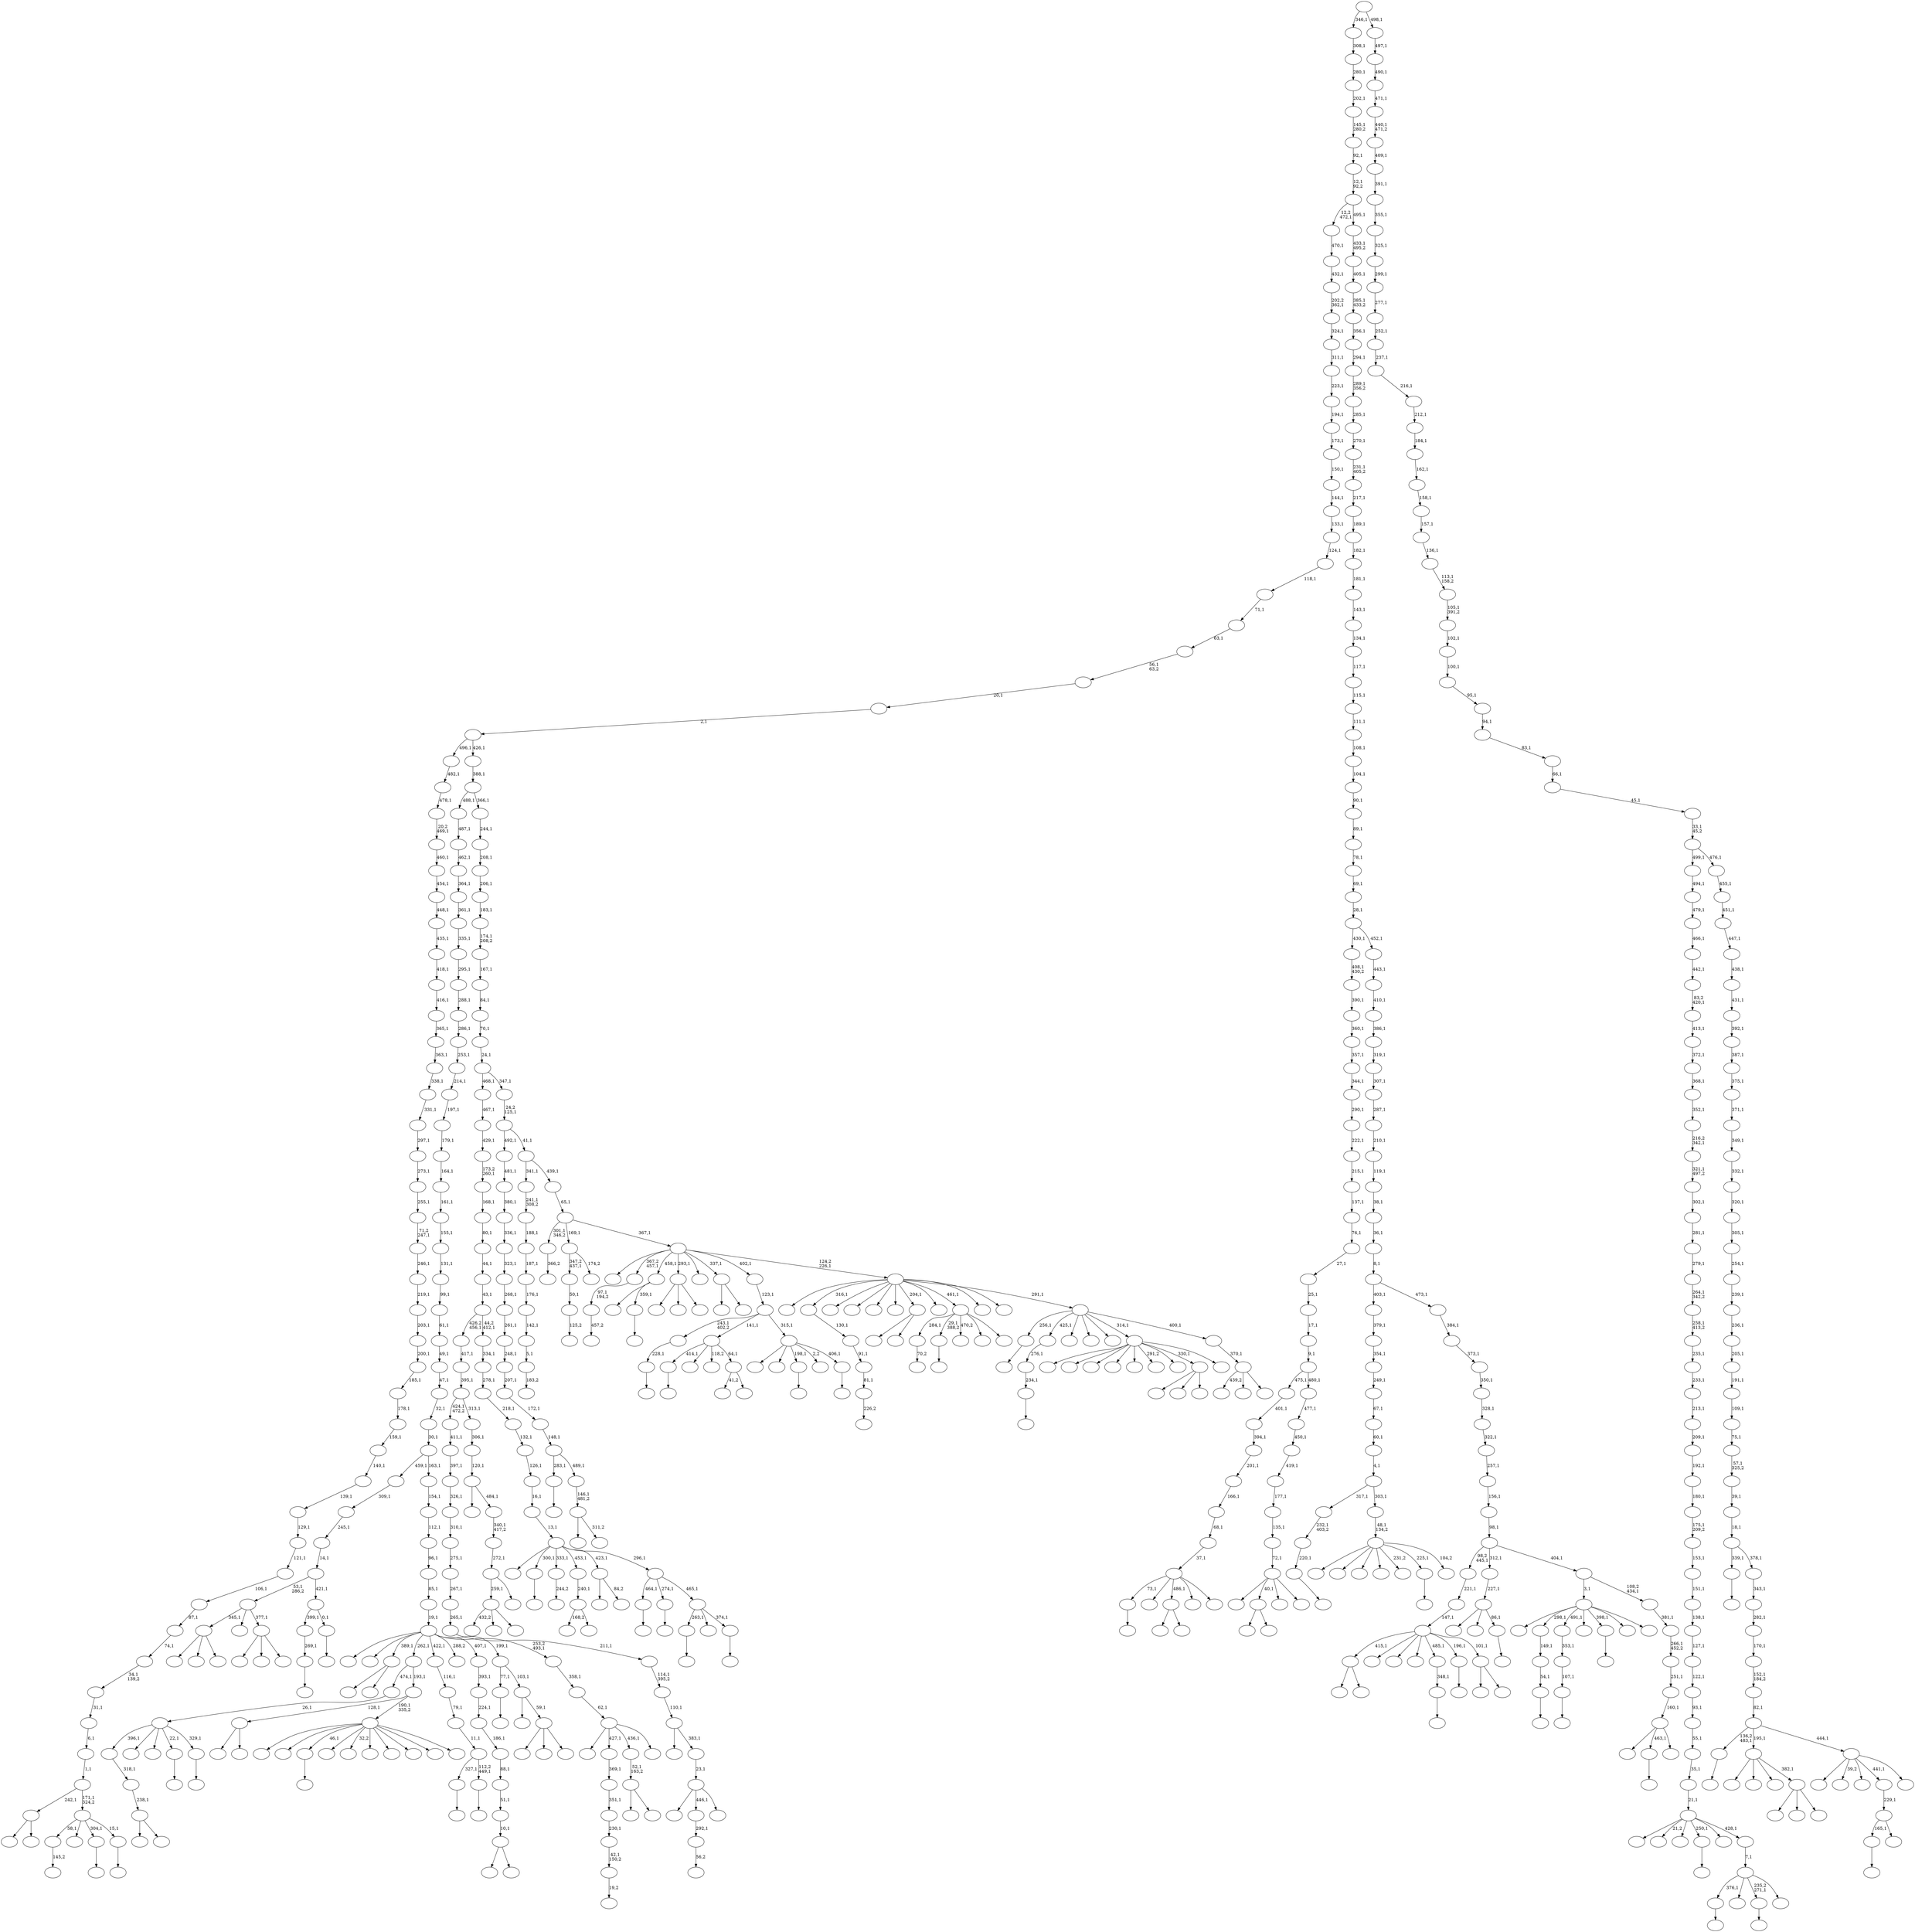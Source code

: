 digraph T {
	700 [label=""]
	699 [label=""]
	698 [label=""]
	697 [label=""]
	696 [label=""]
	695 [label=""]
	694 [label=""]
	693 [label=""]
	692 [label=""]
	691 [label=""]
	690 [label=""]
	689 [label=""]
	688 [label=""]
	687 [label=""]
	686 [label=""]
	685 [label=""]
	684 [label=""]
	683 [label=""]
	682 [label=""]
	681 [label=""]
	680 [label=""]
	679 [label=""]
	678 [label=""]
	677 [label=""]
	676 [label=""]
	675 [label=""]
	674 [label=""]
	673 [label=""]
	672 [label=""]
	671 [label=""]
	670 [label=""]
	669 [label=""]
	668 [label=""]
	667 [label=""]
	666 [label=""]
	665 [label=""]
	664 [label=""]
	663 [label=""]
	662 [label=""]
	661 [label=""]
	660 [label=""]
	659 [label=""]
	658 [label=""]
	657 [label=""]
	656 [label=""]
	655 [label=""]
	654 [label=""]
	653 [label=""]
	652 [label=""]
	651 [label=""]
	650 [label=""]
	649 [label=""]
	648 [label=""]
	647 [label=""]
	646 [label=""]
	645 [label=""]
	644 [label=""]
	643 [label=""]
	642 [label=""]
	641 [label=""]
	640 [label=""]
	639 [label=""]
	638 [label=""]
	637 [label=""]
	636 [label=""]
	635 [label=""]
	634 [label=""]
	633 [label=""]
	632 [label=""]
	631 [label=""]
	630 [label=""]
	629 [label=""]
	628 [label=""]
	627 [label=""]
	626 [label=""]
	625 [label=""]
	624 [label=""]
	623 [label=""]
	622 [label=""]
	621 [label=""]
	620 [label=""]
	619 [label=""]
	618 [label=""]
	617 [label=""]
	616 [label=""]
	615 [label=""]
	614 [label=""]
	613 [label=""]
	612 [label=""]
	611 [label=""]
	610 [label=""]
	609 [label=""]
	608 [label=""]
	607 [label=""]
	606 [label=""]
	605 [label=""]
	604 [label=""]
	603 [label=""]
	602 [label=""]
	601 [label=""]
	600 [label=""]
	599 [label=""]
	598 [label=""]
	597 [label=""]
	596 [label=""]
	595 [label=""]
	594 [label=""]
	593 [label=""]
	592 [label=""]
	591 [label=""]
	590 [label=""]
	589 [label=""]
	588 [label=""]
	587 [label=""]
	586 [label=""]
	585 [label=""]
	584 [label=""]
	583 [label=""]
	582 [label=""]
	581 [label=""]
	580 [label=""]
	579 [label=""]
	578 [label=""]
	577 [label=""]
	576 [label=""]
	575 [label=""]
	574 [label=""]
	573 [label=""]
	572 [label=""]
	571 [label=""]
	570 [label=""]
	569 [label=""]
	568 [label=""]
	567 [label=""]
	566 [label=""]
	565 [label=""]
	564 [label=""]
	563 [label=""]
	562 [label=""]
	561 [label=""]
	560 [label=""]
	559 [label=""]
	558 [label=""]
	557 [label=""]
	556 [label=""]
	555 [label=""]
	554 [label=""]
	553 [label=""]
	552 [label=""]
	551 [label=""]
	550 [label=""]
	549 [label=""]
	548 [label=""]
	547 [label=""]
	546 [label=""]
	545 [label=""]
	544 [label=""]
	543 [label=""]
	542 [label=""]
	541 [label=""]
	540 [label=""]
	539 [label=""]
	538 [label=""]
	537 [label=""]
	536 [label=""]
	535 [label=""]
	534 [label=""]
	533 [label=""]
	532 [label=""]
	531 [label=""]
	530 [label=""]
	529 [label=""]
	528 [label=""]
	527 [label=""]
	526 [label=""]
	525 [label=""]
	524 [label=""]
	523 [label=""]
	522 [label=""]
	521 [label=""]
	520 [label=""]
	519 [label=""]
	518 [label=""]
	517 [label=""]
	516 [label=""]
	515 [label=""]
	514 [label=""]
	513 [label=""]
	512 [label=""]
	511 [label=""]
	510 [label=""]
	509 [label=""]
	508 [label=""]
	507 [label=""]
	506 [label=""]
	505 [label=""]
	504 [label=""]
	503 [label=""]
	502 [label=""]
	501 [label=""]
	500 [label=""]
	499 [label=""]
	498 [label=""]
	497 [label=""]
	496 [label=""]
	495 [label=""]
	494 [label=""]
	493 [label=""]
	492 [label=""]
	491 [label=""]
	490 [label=""]
	489 [label=""]
	488 [label=""]
	487 [label=""]
	486 [label=""]
	485 [label=""]
	484 [label=""]
	483 [label=""]
	482 [label=""]
	481 [label=""]
	480 [label=""]
	479 [label=""]
	478 [label=""]
	477 [label=""]
	476 [label=""]
	475 [label=""]
	474 [label=""]
	473 [label=""]
	472 [label=""]
	471 [label=""]
	470 [label=""]
	469 [label=""]
	468 [label=""]
	467 [label=""]
	466 [label=""]
	465 [label=""]
	464 [label=""]
	463 [label=""]
	462 [label=""]
	461 [label=""]
	460 [label=""]
	459 [label=""]
	458 [label=""]
	457 [label=""]
	456 [label=""]
	455 [label=""]
	454 [label=""]
	453 [label=""]
	452 [label=""]
	451 [label=""]
	450 [label=""]
	449 [label=""]
	448 [label=""]
	447 [label=""]
	446 [label=""]
	445 [label=""]
	444 [label=""]
	443 [label=""]
	442 [label=""]
	441 [label=""]
	440 [label=""]
	439 [label=""]
	438 [label=""]
	437 [label=""]
	436 [label=""]
	435 [label=""]
	434 [label=""]
	433 [label=""]
	432 [label=""]
	431 [label=""]
	430 [label=""]
	429 [label=""]
	428 [label=""]
	427 [label=""]
	426 [label=""]
	425 [label=""]
	424 [label=""]
	423 [label=""]
	422 [label=""]
	421 [label=""]
	420 [label=""]
	419 [label=""]
	418 [label=""]
	417 [label=""]
	416 [label=""]
	415 [label=""]
	414 [label=""]
	413 [label=""]
	412 [label=""]
	411 [label=""]
	410 [label=""]
	409 [label=""]
	408 [label=""]
	407 [label=""]
	406 [label=""]
	405 [label=""]
	404 [label=""]
	403 [label=""]
	402 [label=""]
	401 [label=""]
	400 [label=""]
	399 [label=""]
	398 [label=""]
	397 [label=""]
	396 [label=""]
	395 [label=""]
	394 [label=""]
	393 [label=""]
	392 [label=""]
	391 [label=""]
	390 [label=""]
	389 [label=""]
	388 [label=""]
	387 [label=""]
	386 [label=""]
	385 [label=""]
	384 [label=""]
	383 [label=""]
	382 [label=""]
	381 [label=""]
	380 [label=""]
	379 [label=""]
	378 [label=""]
	377 [label=""]
	376 [label=""]
	375 [label=""]
	374 [label=""]
	373 [label=""]
	372 [label=""]
	371 [label=""]
	370 [label=""]
	369 [label=""]
	368 [label=""]
	367 [label=""]
	366 [label=""]
	365 [label=""]
	364 [label=""]
	363 [label=""]
	362 [label=""]
	361 [label=""]
	360 [label=""]
	359 [label=""]
	358 [label=""]
	357 [label=""]
	356 [label=""]
	355 [label=""]
	354 [label=""]
	353 [label=""]
	352 [label=""]
	351 [label=""]
	350 [label=""]
	349 [label=""]
	348 [label=""]
	347 [label=""]
	346 [label=""]
	345 [label=""]
	344 [label=""]
	343 [label=""]
	342 [label=""]
	341 [label=""]
	340 [label=""]
	339 [label=""]
	338 [label=""]
	337 [label=""]
	336 [label=""]
	335 [label=""]
	334 [label=""]
	333 [label=""]
	332 [label=""]
	331 [label=""]
	330 [label=""]
	329 [label=""]
	328 [label=""]
	327 [label=""]
	326 [label=""]
	325 [label=""]
	324 [label=""]
	323 [label=""]
	322 [label=""]
	321 [label=""]
	320 [label=""]
	319 [label=""]
	318 [label=""]
	317 [label=""]
	316 [label=""]
	315 [label=""]
	314 [label=""]
	313 [label=""]
	312 [label=""]
	311 [label=""]
	310 [label=""]
	309 [label=""]
	308 [label=""]
	307 [label=""]
	306 [label=""]
	305 [label=""]
	304 [label=""]
	303 [label=""]
	302 [label=""]
	301 [label=""]
	300 [label=""]
	299 [label=""]
	298 [label=""]
	297 [label=""]
	296 [label=""]
	295 [label=""]
	294 [label=""]
	293 [label=""]
	292 [label=""]
	291 [label=""]
	290 [label=""]
	289 [label=""]
	288 [label=""]
	287 [label=""]
	286 [label=""]
	285 [label=""]
	284 [label=""]
	283 [label=""]
	282 [label=""]
	281 [label=""]
	280 [label=""]
	279 [label=""]
	278 [label=""]
	277 [label=""]
	276 [label=""]
	275 [label=""]
	274 [label=""]
	273 [label=""]
	272 [label=""]
	271 [label=""]
	270 [label=""]
	269 [label=""]
	268 [label=""]
	267 [label=""]
	266 [label=""]
	265 [label=""]
	264 [label=""]
	263 [label=""]
	262 [label=""]
	261 [label=""]
	260 [label=""]
	259 [label=""]
	258 [label=""]
	257 [label=""]
	256 [label=""]
	255 [label=""]
	254 [label=""]
	253 [label=""]
	252 [label=""]
	251 [label=""]
	250 [label=""]
	249 [label=""]
	248 [label=""]
	247 [label=""]
	246 [label=""]
	245 [label=""]
	244 [label=""]
	243 [label=""]
	242 [label=""]
	241 [label=""]
	240 [label=""]
	239 [label=""]
	238 [label=""]
	237 [label=""]
	236 [label=""]
	235 [label=""]
	234 [label=""]
	233 [label=""]
	232 [label=""]
	231 [label=""]
	230 [label=""]
	229 [label=""]
	228 [label=""]
	227 [label=""]
	226 [label=""]
	225 [label=""]
	224 [label=""]
	223 [label=""]
	222 [label=""]
	221 [label=""]
	220 [label=""]
	219 [label=""]
	218 [label=""]
	217 [label=""]
	216 [label=""]
	215 [label=""]
	214 [label=""]
	213 [label=""]
	212 [label=""]
	211 [label=""]
	210 [label=""]
	209 [label=""]
	208 [label=""]
	207 [label=""]
	206 [label=""]
	205 [label=""]
	204 [label=""]
	203 [label=""]
	202 [label=""]
	201 [label=""]
	200 [label=""]
	199 [label=""]
	198 [label=""]
	197 [label=""]
	196 [label=""]
	195 [label=""]
	194 [label=""]
	193 [label=""]
	192 [label=""]
	191 [label=""]
	190 [label=""]
	189 [label=""]
	188 [label=""]
	187 [label=""]
	186 [label=""]
	185 [label=""]
	184 [label=""]
	183 [label=""]
	182 [label=""]
	181 [label=""]
	180 [label=""]
	179 [label=""]
	178 [label=""]
	177 [label=""]
	176 [label=""]
	175 [label=""]
	174 [label=""]
	173 [label=""]
	172 [label=""]
	171 [label=""]
	170 [label=""]
	169 [label=""]
	168 [label=""]
	167 [label=""]
	166 [label=""]
	165 [label=""]
	164 [label=""]
	163 [label=""]
	162 [label=""]
	161 [label=""]
	160 [label=""]
	159 [label=""]
	158 [label=""]
	157 [label=""]
	156 [label=""]
	155 [label=""]
	154 [label=""]
	153 [label=""]
	152 [label=""]
	151 [label=""]
	150 [label=""]
	149 [label=""]
	148 [label=""]
	147 [label=""]
	146 [label=""]
	145 [label=""]
	144 [label=""]
	143 [label=""]
	142 [label=""]
	141 [label=""]
	140 [label=""]
	139 [label=""]
	138 [label=""]
	137 [label=""]
	136 [label=""]
	135 [label=""]
	134 [label=""]
	133 [label=""]
	132 [label=""]
	131 [label=""]
	130 [label=""]
	129 [label=""]
	128 [label=""]
	127 [label=""]
	126 [label=""]
	125 [label=""]
	124 [label=""]
	123 [label=""]
	122 [label=""]
	121 [label=""]
	120 [label=""]
	119 [label=""]
	118 [label=""]
	117 [label=""]
	116 [label=""]
	115 [label=""]
	114 [label=""]
	113 [label=""]
	112 [label=""]
	111 [label=""]
	110 [label=""]
	109 [label=""]
	108 [label=""]
	107 [label=""]
	106 [label=""]
	105 [label=""]
	104 [label=""]
	103 [label=""]
	102 [label=""]
	101 [label=""]
	100 [label=""]
	99 [label=""]
	98 [label=""]
	97 [label=""]
	96 [label=""]
	95 [label=""]
	94 [label=""]
	93 [label=""]
	92 [label=""]
	91 [label=""]
	90 [label=""]
	89 [label=""]
	88 [label=""]
	87 [label=""]
	86 [label=""]
	85 [label=""]
	84 [label=""]
	83 [label=""]
	82 [label=""]
	81 [label=""]
	80 [label=""]
	79 [label=""]
	78 [label=""]
	77 [label=""]
	76 [label=""]
	75 [label=""]
	74 [label=""]
	73 [label=""]
	72 [label=""]
	71 [label=""]
	70 [label=""]
	69 [label=""]
	68 [label=""]
	67 [label=""]
	66 [label=""]
	65 [label=""]
	64 [label=""]
	63 [label=""]
	62 [label=""]
	61 [label=""]
	60 [label=""]
	59 [label=""]
	58 [label=""]
	57 [label=""]
	56 [label=""]
	55 [label=""]
	54 [label=""]
	53 [label=""]
	52 [label=""]
	51 [label=""]
	50 [label=""]
	49 [label=""]
	48 [label=""]
	47 [label=""]
	46 [label=""]
	45 [label=""]
	44 [label=""]
	43 [label=""]
	42 [label=""]
	41 [label=""]
	40 [label=""]
	39 [label=""]
	38 [label=""]
	37 [label=""]
	36 [label=""]
	35 [label=""]
	34 [label=""]
	33 [label=""]
	32 [label=""]
	31 [label=""]
	30 [label=""]
	29 [label=""]
	28 [label=""]
	27 [label=""]
	26 [label=""]
	25 [label=""]
	24 [label=""]
	23 [label=""]
	22 [label=""]
	21 [label=""]
	20 [label=""]
	19 [label=""]
	18 [label=""]
	17 [label=""]
	16 [label=""]
	15 [label=""]
	14 [label=""]
	13 [label=""]
	12 [label=""]
	11 [label=""]
	10 [label=""]
	9 [label=""]
	8 [label=""]
	7 [label=""]
	6 [label=""]
	5 [label=""]
	4 [label=""]
	3 [label=""]
	2 [label=""]
	1 [label=""]
	0 [label=""]
	696 -> 697 [label=""]
	693 -> 694 [label="19,2"]
	692 -> 693 [label="42,1\n150,2"]
	691 -> 692 [label="230,1"]
	690 -> 691 [label="351,1"]
	689 -> 690 [label="369,1"]
	681 -> 682 [label=""]
	680 -> 681 [label="228,1"]
	678 -> 679 [label=""]
	670 -> 671 [label=""]
	665 -> 666 [label=""]
	662 -> 663 [label=""]
	661 -> 662 [label="54,1"]
	660 -> 661 [label="149,1"]
	658 -> 659 [label=""]
	656 -> 657 [label=""]
	652 -> 653 [label="70,2"]
	650 -> 651 [label="226,2"]
	649 -> 650 [label="81,1"]
	648 -> 649 [label="91,1"]
	647 -> 648 [label="130,1"]
	639 -> 640 [label="56,2"]
	638 -> 639 [label="292,1"]
	636 -> 642 [label=""]
	636 -> 637 [label="311,2"]
	635 -> 636 [label="146,1\n481,2"]
	634 -> 665 [label="283,1"]
	634 -> 635 [label="489,1"]
	633 -> 634 [label="148,1"]
	632 -> 633 [label="172,1"]
	631 -> 632 [label="207,1"]
	630 -> 631 [label="248,1"]
	629 -> 630 [label="261,1"]
	628 -> 629 [label="268,1"]
	627 -> 628 [label="323,1"]
	626 -> 627 [label="336,1"]
	625 -> 626 [label="380,1"]
	624 -> 625 [label="481,1"]
	620 -> 621 [label=""]
	617 -> 618 [label=""]
	616 -> 617 [label="234,1"]
	615 -> 616 [label="276,1"]
	612 -> 613 [label=""]
	608 -> 698 [label=""]
	608 -> 609 [label=""]
	606 -> 684 [label=""]
	606 -> 607 [label=""]
	605 -> 606 [label="238,1"]
	604 -> 605 [label="318,1"]
	601 -> 602 [label="457,2"]
	600 -> 601 [label="97,1\n194,2"]
	597 -> 623 [label=""]
	597 -> 598 [label=""]
	593 -> 594 [label=""]
	592 -> 593 [label="269,1"]
	588 -> 589 [label=""]
	587 -> 588 [label="220,1"]
	586 -> 587 [label="232,1\n403,2"]
	583 -> 584 [label=""]
	580 -> 581 [label=""]
	579 -> 580 [label="107,1"]
	578 -> 579 [label="353,1"]
	574 -> 575 [label=""]
	571 -> 572 [label="145,2"]
	569 -> 619 [label=""]
	569 -> 570 [label=""]
	564 -> 614 [label=""]
	564 -> 565 [label=""]
	560 -> 561 [label=""]
	556 -> 557 [label=""]
	553 -> 554 [label="244,2"]
	550 -> 551 [label=""]
	549 -> 667 [label=""]
	549 -> 550 [label="359,1"]
	546 -> 547 [label=""]
	543 -> 544 [label=""]
	541 -> 542 [label=""]
	526 -> 527 [label="125,2"]
	525 -> 526 [label="50,1"]
	522 -> 573 [label=""]
	522 -> 523 [label=""]
	516 -> 517 [label=""]
	513 -> 514 [label=""]
	510 -> 511 [label=""]
	509 -> 604 [label="396,1"]
	509 -> 548 [label=""]
	509 -> 540 [label=""]
	509 -> 516 [label="22,1"]
	509 -> 510 [label="329,1"]
	508 -> 509 [label="26,1"]
	500 -> 501 [label="183,2"]
	499 -> 500 [label="5,1"]
	498 -> 499 [label="142,1"]
	497 -> 498 [label="176,1"]
	496 -> 497 [label="187,1"]
	495 -> 496 [label="188,1"]
	494 -> 495 [label="241,1\n308,2"]
	492 -> 668 [label=""]
	492 -> 493 [label=""]
	487 -> 488 [label="366,2"]
	485 -> 673 [label=""]
	485 -> 638 [label="446,1"]
	485 -> 486 [label=""]
	484 -> 485 [label="23,1"]
	483 -> 535 [label=""]
	483 -> 484 [label="383,1"]
	482 -> 483 [label="110,1"]
	481 -> 482 [label="114,1\n395,2"]
	480 -> 481 [label="211,1"]
	479 -> 480 [label="265,1"]
	478 -> 479 [label="267,1"]
	477 -> 478 [label="275,1"]
	476 -> 477 [label="310,1"]
	475 -> 476 [label="326,1"]
	474 -> 475 [label="397,1"]
	473 -> 474 [label="411,1"]
	470 -> 591 [label="41,2"]
	470 -> 471 [label=""]
	469 -> 678 [label="414,1"]
	469 -> 563 [label=""]
	469 -> 521 [label="118,2"]
	469 -> 470 [label="64,1"]
	466 -> 467 [label=""]
	461 -> 538 [label="432,2"]
	461 -> 536 [label=""]
	461 -> 462 [label=""]
	458 -> 700 [label=""]
	458 -> 459 [label=""]
	454 -> 646 [label=""]
	454 -> 545 [label=""]
	454 -> 455 [label=""]
	451 -> 504 [label=""]
	451 -> 502 [label=""]
	451 -> 452 [label=""]
	449 -> 645 [label=""]
	449 -> 596 [label=""]
	449 -> 537 [label=""]
	449 -> 528 [label=""]
	449 -> 518 [label=""]
	449 -> 506 [label="291,2"]
	449 -> 489 [label=""]
	449 -> 451 [label="330,1"]
	449 -> 450 [label=""]
	444 -> 669 [label="168,2"]
	444 -> 445 [label=""]
	443 -> 444 [label="240,1"]
	439 -> 440 [label=""]
	437 -> 699 [label=""]
	437 -> 688 [label=""]
	437 -> 541 [label="46,1"]
	437 -> 524 [label=""]
	437 -> 503 [label="32,2"]
	437 -> 460 [label=""]
	437 -> 453 [label=""]
	437 -> 442 [label=""]
	437 -> 441 [label=""]
	437 -> 438 [label=""]
	436 -> 608 [label="128,1"]
	436 -> 437 [label="190,1\n335,2"]
	435 -> 508 [label="474,1"]
	435 -> 436 [label="193,1"]
	433 -> 525 [label="347,2\n437,1"]
	433 -> 434 [label="174,2"]
	431 -> 432 [label=""]
	429 -> 430 [label=""]
	428 -> 429 [label="348,1"]
	425 -> 461 [label="259,1"]
	425 -> 426 [label=""]
	424 -> 425 [label="272,1"]
	423 -> 424 [label="340,1\n417,2"]
	422 -> 505 [label=""]
	422 -> 423 [label="484,1"]
	421 -> 422 [label="120,1"]
	420 -> 421 [label="306,1"]
	419 -> 473 [label="424,1\n472,2"]
	419 -> 420 [label="313,1"]
	418 -> 419 [label="395,1"]
	417 -> 418 [label="417,1"]
	415 -> 416 [label=""]
	414 -> 656 [label="327,1"]
	414 -> 415 [label="112,2\n449,1"]
	413 -> 414 [label="11,1"]
	412 -> 413 [label="79,1"]
	411 -> 412 [label="116,1"]
	409 -> 652 [label="284,1"]
	409 -> 612 [label="29,1\n388,2"]
	409 -> 562 [label="470,2"]
	409 -> 447 [label=""]
	409 -> 410 [label=""]
	407 -> 408 [label=""]
	405 -> 406 [label=""]
	401 -> 567 [label=""]
	401 -> 402 [label=""]
	400 -> 401 [label="52,1\n163,2"]
	398 -> 696 [label="73,1"]
	398 -> 566 [label=""]
	398 -> 564 [label="486,1"]
	398 -> 448 [label=""]
	398 -> 399 [label=""]
	397 -> 398 [label="37,1"]
	396 -> 397 [label="68,1"]
	395 -> 396 [label="166,1"]
	394 -> 395 [label="201,1"]
	393 -> 394 [label="394,1"]
	392 -> 393 [label="401,1"]
	390 -> 672 [label=""]
	390 -> 622 [label=""]
	390 -> 391 [label=""]
	389 -> 454 [label="345,1"]
	389 -> 404 [label=""]
	389 -> 390 [label="377,1"]
	387 -> 687 [label=""]
	387 -> 403 [label=""]
	387 -> 388 [label=""]
	384 -> 385 [label=""]
	382 -> 490 [label=""]
	382 -> 383 [label="84,2"]
	380 -> 381 [label=""]
	374 -> 375 [label=""]
	373 -> 571 [label="58,1"]
	373 -> 539 [label=""]
	373 -> 439 [label="304,1"]
	373 -> 374 [label="15,1"]
	372 -> 458 [label="242,1"]
	372 -> 373 [label="171,1\n324,2"]
	371 -> 372 [label="1,1"]
	370 -> 371 [label="6,1"]
	369 -> 370 [label="31,1"]
	368 -> 369 [label="34,1\n139,2"]
	367 -> 368 [label="74,1"]
	366 -> 367 [label="87,1"]
	365 -> 366 [label="106,1"]
	364 -> 365 [label="121,1"]
	363 -> 364 [label="129,1"]
	362 -> 363 [label="139,1"]
	361 -> 362 [label="140,1"]
	360 -> 361 [label="159,1"]
	359 -> 360 [label="178,1"]
	358 -> 359 [label="185,1"]
	357 -> 358 [label="200,1"]
	356 -> 357 [label="203,1"]
	355 -> 356 [label="219,1"]
	354 -> 355 [label="246,1"]
	353 -> 354 [label="71,2\n247,1"]
	352 -> 353 [label="255,1"]
	351 -> 352 [label="273,1"]
	350 -> 351 [label="297,1"]
	349 -> 350 [label="331,1"]
	348 -> 349 [label="338,1"]
	347 -> 348 [label="363,1"]
	346 -> 347 [label="365,1"]
	345 -> 346 [label="416,1"]
	344 -> 345 [label="418,1"]
	343 -> 344 [label="435,1"]
	342 -> 343 [label="448,1"]
	341 -> 342 [label="454,1"]
	340 -> 341 [label="460,1"]
	339 -> 340 [label="20,2\n469,1"]
	338 -> 339 [label="478,1"]
	337 -> 338 [label="482,1"]
	335 -> 685 [label=""]
	335 -> 655 [label=""]
	335 -> 595 [label=""]
	335 -> 558 [label=""]
	335 -> 507 [label="231,2"]
	335 -> 407 [label="225,1"]
	335 -> 336 [label="104,2"]
	334 -> 335 [label="48,1\n134,2"]
	333 -> 586 [label="317,1"]
	333 -> 334 [label="303,1"]
	332 -> 333 [label="4,1"]
	331 -> 332 [label="60,1"]
	330 -> 331 [label="67,1"]
	329 -> 330 [label="249,1"]
	328 -> 329 [label="354,1"]
	327 -> 328 [label="379,1"]
	325 -> 654 [label=""]
	325 -> 522 [label="40,1"]
	325 -> 464 [label=""]
	325 -> 326 [label=""]
	324 -> 325 [label="72,1"]
	323 -> 324 [label="135,1"]
	322 -> 323 [label="177,1"]
	321 -> 322 [label="419,1"]
	320 -> 321 [label="450,1"]
	319 -> 320 [label="477,1"]
	318 -> 392 [label="475,1"]
	318 -> 319 [label="480,1"]
	317 -> 318 [label="9,1"]
	316 -> 317 [label="17,1"]
	315 -> 316 [label="25,1"]
	314 -> 315 [label="27,1"]
	313 -> 314 [label="76,1"]
	312 -> 313 [label="137,1"]
	311 -> 312 [label="215,1"]
	310 -> 311 [label="222,1"]
	309 -> 310 [label="290,1"]
	308 -> 309 [label="344,1"]
	307 -> 308 [label="357,1"]
	306 -> 307 [label="360,1"]
	305 -> 306 [label="390,1"]
	304 -> 305 [label="408,1\n430,2"]
	302 -> 303 [label=""]
	301 -> 592 [label="399,1"]
	301 -> 302 [label="0,1"]
	300 -> 389 [label="53,1\n286,2"]
	300 -> 301 [label="421,1"]
	299 -> 300 [label="14,1"]
	298 -> 299 [label="245,1"]
	297 -> 298 [label="309,1"]
	292 -> 512 [label=""]
	292 -> 293 [label=""]
	291 -> 292 [label="10,1"]
	290 -> 291 [label="51,1"]
	289 -> 290 [label="88,1"]
	288 -> 289 [label="186,1"]
	287 -> 288 [label="224,1"]
	286 -> 287 [label="393,1"]
	284 -> 285 [label=""]
	281 -> 472 [label=""]
	281 -> 282 [label=""]
	280 -> 597 [label="415,1"]
	280 -> 590 [label=""]
	280 -> 568 [label=""]
	280 -> 446 [label=""]
	280 -> 428 [label="485,1"]
	280 -> 405 [label="196,1"]
	280 -> 281 [label="101,1"]
	279 -> 280 [label="147,1"]
	278 -> 279 [label="221,1"]
	276 -> 664 [label=""]
	276 -> 660 [label="298,1"]
	276 -> 578 [label="491,1"]
	276 -> 534 [label=""]
	276 -> 513 [label="398,1"]
	276 -> 463 [label=""]
	276 -> 277 [label=""]
	274 -> 275 [label=""]
	273 -> 560 [label="263,1"]
	273 -> 520 [label=""]
	273 -> 274 [label="374,1"]
	272 -> 658 [label="464,1"]
	272 -> 466 [label="274,1"]
	272 -> 273 [label="465,1"]
	271 -> 585 [label=""]
	271 -> 556 [label="300,1"]
	271 -> 553 [label="333,1"]
	271 -> 443 [label="453,1"]
	271 -> 382 [label="423,1"]
	271 -> 272 [label="296,1"]
	270 -> 271 [label="13,1"]
	269 -> 270 [label="16,1"]
	268 -> 269 [label="126,1"]
	267 -> 268 [label="132,1"]
	266 -> 267 [label="218,1"]
	265 -> 266 [label="278,1"]
	264 -> 265 [label="334,1"]
	263 -> 417 [label="426,2\n456,1"]
	263 -> 264 [label="44,2\n412,1"]
	262 -> 263 [label="43,1"]
	261 -> 262 [label="44,1"]
	260 -> 261 [label="80,1"]
	259 -> 260 [label="168,1"]
	258 -> 259 [label="173,2\n260,1"]
	257 -> 258 [label="429,1"]
	256 -> 257 [label="467,1"]
	254 -> 533 [label=""]
	254 -> 491 [label=""]
	254 -> 255 [label=""]
	253 -> 296 [label=""]
	253 -> 254 [label="59,1"]
	252 -> 431 [label="77,1"]
	252 -> 253 [label="103,1"]
	250 -> 620 [label="376,1"]
	250 -> 582 [label=""]
	250 -> 546 [label="235,2\n271,1"]
	250 -> 251 [label=""]
	249 -> 250 [label="7,1"]
	248 -> 674 [label=""]
	248 -> 559 [label="21,2"]
	248 -> 457 [label=""]
	248 -> 384 [label="250,1"]
	248 -> 378 [label=""]
	248 -> 249 [label="428,1"]
	247 -> 248 [label="21,1"]
	246 -> 247 [label="35,1"]
	245 -> 246 [label="55,1"]
	244 -> 245 [label="93,1"]
	243 -> 244 [label="122,1"]
	242 -> 243 [label="127,1"]
	241 -> 242 [label="138,1"]
	240 -> 241 [label="151,1"]
	239 -> 240 [label="153,1"]
	238 -> 239 [label="175,1\n209,2"]
	237 -> 238 [label="180,1"]
	236 -> 237 [label="192,1"]
	235 -> 236 [label="209,1"]
	234 -> 235 [label="213,1"]
	233 -> 234 [label="233,1"]
	232 -> 233 [label="235,1"]
	231 -> 232 [label="258,1\n413,2"]
	230 -> 231 [label="264,1\n342,2"]
	229 -> 230 [label="279,1"]
	228 -> 229 [label="281,1"]
	227 -> 228 [label="302,1"]
	226 -> 227 [label="321,1\n497,2"]
	225 -> 226 [label="216,2\n342,1"]
	224 -> 225 [label="352,1"]
	223 -> 224 [label="368,1"]
	222 -> 223 [label="372,1"]
	221 -> 222 [label="413,1"]
	220 -> 221 [label="83,2\n420,1"]
	219 -> 220 [label="442,1"]
	218 -> 219 [label="466,1"]
	217 -> 218 [label="479,1"]
	216 -> 217 [label="494,1"]
	214 -> 427 [label=""]
	214 -> 215 [label=""]
	212 -> 695 [label=""]
	212 -> 689 [label="427,1"]
	212 -> 400 [label="436,1"]
	212 -> 213 [label=""]
	211 -> 212 [label="62,1"]
	210 -> 211 [label="358,1"]
	209 -> 677 [label=""]
	209 -> 532 [label=""]
	209 -> 492 [label="389,1"]
	209 -> 435 [label="262,1"]
	209 -> 411 [label="422,1"]
	209 -> 295 [label="288,2"]
	209 -> 286 [label="407,1"]
	209 -> 252 [label="199,1"]
	209 -> 210 [label="253,2\n493,1"]
	208 -> 209 [label="19,1"]
	207 -> 208 [label="85,1"]
	206 -> 207 [label="96,1"]
	205 -> 206 [label="112,1"]
	204 -> 205 [label="154,1"]
	203 -> 297 [label="459,1"]
	203 -> 204 [label="163,1"]
	202 -> 203 [label="30,1"]
	201 -> 202 [label="32,1"]
	200 -> 201 [label="47,1"]
	199 -> 200 [label="49,1"]
	198 -> 199 [label="61,1"]
	197 -> 198 [label="99,1"]
	196 -> 197 [label="131,1"]
	195 -> 196 [label="155,1"]
	194 -> 195 [label="161,1"]
	193 -> 194 [label="164,1"]
	192 -> 193 [label="179,1"]
	191 -> 192 [label="197,1"]
	190 -> 191 [label="214,1"]
	189 -> 190 [label="253,1"]
	188 -> 189 [label="286,1"]
	187 -> 188 [label="288,1"]
	186 -> 187 [label="295,1"]
	185 -> 186 [label="335,1"]
	184 -> 185 [label="361,1"]
	183 -> 184 [label="364,1"]
	182 -> 183 [label="462,1"]
	181 -> 182 [label="487,1"]
	179 -> 180 [label=""]
	178 -> 611 [label=""]
	178 -> 376 [label=""]
	178 -> 179 [label="86,1"]
	177 -> 178 [label="227,1"]
	175 -> 574 [label="165,1"]
	175 -> 176 [label=""]
	174 -> 175 [label="229,1"]
	172 -> 173 [label=""]
	171 -> 686 [label=""]
	171 -> 675 [label=""]
	171 -> 583 [label="198,1"]
	171 -> 456 [label="2,2"]
	171 -> 172 [label="406,1"]
	170 -> 680 [label="243,1\n402,2"]
	170 -> 469 [label="141,1"]
	170 -> 171 [label="315,1"]
	169 -> 170 [label="123,1"]
	167 -> 531 [label="439,2"]
	167 -> 515 [label=""]
	167 -> 168 [label=""]
	166 -> 167 [label="370,1"]
	165 -> 670 [label="256,1"]
	165 -> 615 [label="425,1"]
	165 -> 552 [label=""]
	165 -> 519 [label=""]
	165 -> 468 [label=""]
	165 -> 449 [label="314,1"]
	165 -> 166 [label="400,1"]
	164 -> 676 [label=""]
	164 -> 647 [label="316,1"]
	164 -> 644 [label=""]
	164 -> 610 [label=""]
	164 -> 603 [label=""]
	164 -> 577 [label=""]
	164 -> 569 [label="204,1"]
	164 -> 529 [label=""]
	164 -> 409 [label="461,1"]
	164 -> 379 [label=""]
	164 -> 294 [label=""]
	164 -> 165 [label="291,1"]
	163 -> 683 [label=""]
	163 -> 600 [label="367,2\n457,1"]
	163 -> 549 [label="458,1"]
	163 -> 387 [label="293,1"]
	163 -> 386 [label=""]
	163 -> 214 [label="337,1"]
	163 -> 169 [label="402,1"]
	163 -> 164 [label="124,2\n226,1"]
	162 -> 487 [label="301,1\n346,2"]
	162 -> 433 [label="169,1"]
	162 -> 163 [label="367,1"]
	161 -> 162 [label="65,1"]
	160 -> 494 [label="341,1"]
	160 -> 161 [label="439,1"]
	159 -> 624 [label="492,1"]
	159 -> 160 [label="41,1"]
	158 -> 159 [label="24,2\n125,1"]
	157 -> 256 [label="468,1"]
	157 -> 158 [label="347,1"]
	156 -> 157 [label="24,1"]
	155 -> 156 [label="70,1"]
	154 -> 155 [label="84,1"]
	153 -> 154 [label="167,1"]
	152 -> 153 [label="174,1\n208,2"]
	151 -> 152 [label="183,1"]
	150 -> 151 [label="206,1"]
	149 -> 150 [label="208,1"]
	148 -> 149 [label="244,1"]
	147 -> 181 [label="488,1"]
	147 -> 148 [label="366,1"]
	146 -> 147 [label="388,1"]
	145 -> 337 [label="496,1"]
	145 -> 146 [label="426,1"]
	144 -> 145 [label="2,1"]
	143 -> 144 [label="20,1"]
	142 -> 143 [label="56,1\n63,2"]
	141 -> 142 [label="63,1"]
	140 -> 141 [label="71,1"]
	139 -> 140 [label="118,1"]
	138 -> 139 [label="124,1"]
	137 -> 138 [label="133,1"]
	136 -> 137 [label="144,1"]
	135 -> 136 [label="150,1"]
	134 -> 135 [label="173,1"]
	133 -> 134 [label="194,1"]
	132 -> 133 [label="223,1"]
	131 -> 132 [label="311,1"]
	130 -> 131 [label="324,1"]
	129 -> 130 [label="202,2\n362,1"]
	128 -> 129 [label="432,1"]
	127 -> 128 [label="470,1"]
	125 -> 599 [label=""]
	125 -> 465 [label=""]
	125 -> 126 [label=""]
	124 -> 643 [label=""]
	124 -> 530 [label=""]
	124 -> 283 [label=""]
	124 -> 125 [label="382,1"]
	122 -> 641 [label=""]
	122 -> 543 [label="463,1"]
	122 -> 123 [label=""]
	121 -> 122 [label="160,1"]
	120 -> 121 [label="251,1"]
	119 -> 120 [label="266,1\n452,2"]
	118 -> 119 [label="381,1"]
	117 -> 276 [label="3,1"]
	117 -> 118 [label="108,2\n434,1"]
	116 -> 278 [label="98,2\n445,1"]
	116 -> 177 [label="312,1"]
	116 -> 117 [label="404,1"]
	115 -> 116 [label="98,1"]
	114 -> 115 [label="156,1"]
	113 -> 114 [label="257,1"]
	112 -> 113 [label="322,1"]
	111 -> 112 [label="328,1"]
	110 -> 111 [label="350,1"]
	109 -> 110 [label="373,1"]
	108 -> 109 [label="384,1"]
	107 -> 327 [label="403,1"]
	107 -> 108 [label="473,1"]
	106 -> 107 [label="8,1"]
	105 -> 106 [label="36,1"]
	104 -> 105 [label="38,1"]
	103 -> 104 [label="119,1"]
	102 -> 103 [label="210,1"]
	101 -> 102 [label="287,1"]
	100 -> 101 [label="307,1"]
	99 -> 100 [label="319,1"]
	98 -> 99 [label="386,1"]
	97 -> 98 [label="410,1"]
	96 -> 97 [label="443,1"]
	95 -> 304 [label="430,1"]
	95 -> 96 [label="452,1"]
	94 -> 95 [label="28,1"]
	93 -> 94 [label="69,1"]
	92 -> 93 [label="78,1"]
	91 -> 92 [label="89,1"]
	90 -> 91 [label="90,1"]
	89 -> 90 [label="104,1"]
	88 -> 89 [label="108,1"]
	87 -> 88 [label="111,1"]
	86 -> 87 [label="115,1"]
	85 -> 86 [label="117,1"]
	84 -> 85 [label="134,1"]
	83 -> 84 [label="143,1"]
	82 -> 83 [label="181,1"]
	81 -> 82 [label="182,1"]
	80 -> 81 [label="189,1"]
	79 -> 80 [label="217,1"]
	78 -> 79 [label="231,1\n405,2"]
	77 -> 78 [label="270,1"]
	76 -> 77 [label="285,1"]
	75 -> 76 [label="289,1\n356,2"]
	74 -> 75 [label="294,1"]
	73 -> 74 [label="356,1"]
	72 -> 73 [label="385,1\n433,2"]
	71 -> 72 [label="405,1"]
	70 -> 71 [label="433,1\n495,2"]
	69 -> 127 [label="12,2\n472,1"]
	69 -> 70 [label="495,1"]
	68 -> 69 [label="12,1\n92,2"]
	67 -> 68 [label="92,1"]
	66 -> 67 [label="145,1\n280,2"]
	65 -> 66 [label="202,1"]
	64 -> 65 [label="280,1"]
	63 -> 64 [label="308,1"]
	61 -> 576 [label=""]
	61 -> 555 [label="39,2"]
	61 -> 377 [label=""]
	61 -> 174 [label="441,1"]
	61 -> 62 [label=""]
	60 -> 284 [label="136,2\n483,1"]
	60 -> 124 [label="195,1"]
	60 -> 61 [label="444,1"]
	59 -> 60 [label="82,1"]
	58 -> 59 [label="152,1\n184,2"]
	57 -> 58 [label="170,1"]
	56 -> 57 [label="282,1"]
	55 -> 56 [label="343,1"]
	54 -> 380 [label="339,1"]
	54 -> 55 [label="378,1"]
	53 -> 54 [label="18,1"]
	52 -> 53 [label="39,1"]
	51 -> 52 [label="57,1\n325,2"]
	50 -> 51 [label="75,1"]
	49 -> 50 [label="109,1"]
	48 -> 49 [label="191,1"]
	47 -> 48 [label="205,1"]
	46 -> 47 [label="236,1"]
	45 -> 46 [label="239,1"]
	44 -> 45 [label="254,1"]
	43 -> 44 [label="305,1"]
	42 -> 43 [label="320,1"]
	41 -> 42 [label="332,1"]
	40 -> 41 [label="349,1"]
	39 -> 40 [label="371,1"]
	38 -> 39 [label="375,1"]
	37 -> 38 [label="387,1"]
	36 -> 37 [label="392,1"]
	35 -> 36 [label="431,1"]
	34 -> 35 [label="438,1"]
	33 -> 34 [label="447,1"]
	32 -> 33 [label="451,1"]
	31 -> 32 [label="455,1"]
	30 -> 216 [label="499,1"]
	30 -> 31 [label="476,1"]
	29 -> 30 [label="33,1\n45,2"]
	28 -> 29 [label="45,1"]
	27 -> 28 [label="66,1"]
	26 -> 27 [label="83,1"]
	25 -> 26 [label="94,1"]
	24 -> 25 [label="95,1"]
	23 -> 24 [label="100,1"]
	22 -> 23 [label="102,1"]
	21 -> 22 [label="105,1\n391,2"]
	20 -> 21 [label="113,1\n158,2"]
	19 -> 20 [label="136,1"]
	18 -> 19 [label="157,1"]
	17 -> 18 [label="158,1"]
	16 -> 17 [label="162,1"]
	15 -> 16 [label="184,1"]
	14 -> 15 [label="212,1"]
	13 -> 14 [label="216,1"]
	12 -> 13 [label="237,1"]
	11 -> 12 [label="252,1"]
	10 -> 11 [label="277,1"]
	9 -> 10 [label="299,1"]
	8 -> 9 [label="325,1"]
	7 -> 8 [label="355,1"]
	6 -> 7 [label="391,1"]
	5 -> 6 [label="409,1"]
	4 -> 5 [label="440,1\n471,2"]
	3 -> 4 [label="471,1"]
	2 -> 3 [label="490,1"]
	1 -> 2 [label="497,1"]
	0 -> 63 [label="346,1"]
	0 -> 1 [label="498,1"]
}
